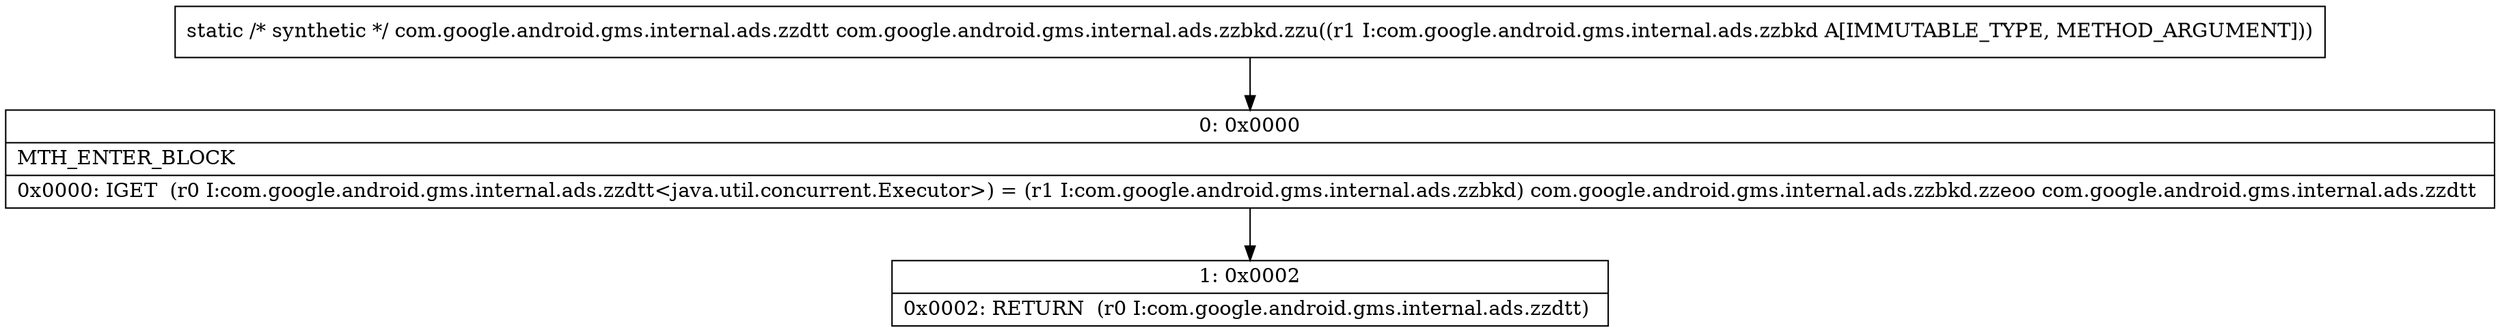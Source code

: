 digraph "CFG forcom.google.android.gms.internal.ads.zzbkd.zzu(Lcom\/google\/android\/gms\/internal\/ads\/zzbkd;)Lcom\/google\/android\/gms\/internal\/ads\/zzdtt;" {
Node_0 [shape=record,label="{0\:\ 0x0000|MTH_ENTER_BLOCK\l|0x0000: IGET  (r0 I:com.google.android.gms.internal.ads.zzdtt\<java.util.concurrent.Executor\>) = (r1 I:com.google.android.gms.internal.ads.zzbkd) com.google.android.gms.internal.ads.zzbkd.zzeoo com.google.android.gms.internal.ads.zzdtt \l}"];
Node_1 [shape=record,label="{1\:\ 0x0002|0x0002: RETURN  (r0 I:com.google.android.gms.internal.ads.zzdtt) \l}"];
MethodNode[shape=record,label="{static \/* synthetic *\/ com.google.android.gms.internal.ads.zzdtt com.google.android.gms.internal.ads.zzbkd.zzu((r1 I:com.google.android.gms.internal.ads.zzbkd A[IMMUTABLE_TYPE, METHOD_ARGUMENT])) }"];
MethodNode -> Node_0;
Node_0 -> Node_1;
}

